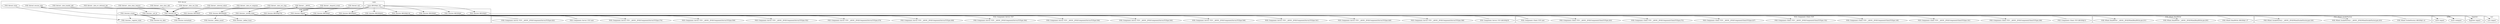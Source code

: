 digraph {
graph [overlap=false]
subgraph cluster_POE_Component_Server_TCP {
	label="POE::Component::Server::TCP";
	"POE::Component::Server::TCP::__ANON__[POE/Component/Server/TCP.pm:341]";
	"POE::Component::Server::TCP::__ANON__[POE/Component/Server/TCP.pm:548]";
	"POE::Component::Server::TCP::__ANON__[POE/Component/Server/TCP.pm:540]";
	"POE::Component::Server::TCP::__ANON__[POE/Component/Server/TCP.pm:549]";
	"POE::Component::Server::TCP::__ANON__[POE/Component/Server/TCP.pm:364]";
	"POE::Component::Server::TCP::__ANON__[POE/Component/Server/TCP.pm:408]";
	"POE::Component::Server::TCP::__ANON__[POE/Component/Server/TCP.pm:479]";
	"POE::Component::Server::TCP::__ANON__[POE/Component/Server/TCP.pm:352]";
	"POE::Component::Server::TCP::__ANON__[POE/Component/Server/TCP.pm:422]";
	"POE::Component::Server::TCP::__ANON__[POE/Component/Server/TCP.pm:509]";
	"POE::Component::Server::TCP::__ANON__[POE/Component/Server/TCP.pm:374]";
	"POE::Component::Server::TCP::new";
	"POE::Component::Server::TCP::__ANON__[POE/Component/Server/TCP.pm:389]";
	"POE::Component::Server::TCP::__ANON__[POE/Component/Server/TCP.pm:449]";
	"POE::Component::Server::TCP::BEGIN@30";
}
subgraph cluster_POE_Session {
	label="POE::Session";
	"POE::Session::BEGIN@704";
	"POE::Session::_invoke_state";
	"POE::Session::instantiate";
	"POE::Session::ID";
	"POE::Session::DESTROY";
	"POE::Session::BEGIN@144";
	"POE::Session::BEGIN@8";
	"POE::Session::import";
	"POE::Session::BEGIN@40";
	"POE::Session::try_alloc";
	"POE::Session::BEGIN@5";
	"POE::Session::_set_id";
	"POE::Session::BEGIN@84";
	"POE::Session::_define_assert";
	"POE::Session::BEGIN@9";
	"POE::Session::_register_state";
	"POE::Session::BEGIN@3";
	"POE::Session::create";
	"POE::Session::_define_trace";
	"POE::Session::BEGIN@63";
}
subgraph cluster_main {
	label="main";
	"main::BEGIN@1.36";
}
subgraph cluster_vars {
	label="vars";
	"vars::import";
}
subgraph cluster_POE_Component_Client_TCP {
	label="POE::Component::Client::TCP";
	"POE::Component::Client::TCP::__ANON__[POE/Component/Client/TCP.pm:149]";
	"POE::Component::Client::TCP::__ANON__[POE/Component/Client/TCP.pm:152]";
	"POE::Component::Client::TCP::__ANON__[POE/Component/Client/TCP.pm:227]";
	"POE::Component::Client::TCP::__ANON__[POE/Component/Client/TCP.pm:272]";
	"POE::Component::Client::TCP::__ANON__[POE/Component/Client/TCP.pm:263]";
	"POE::Component::Client::TCP::new";
	"POE::Component::Client::TCP::BEGIN@12";
	"POE::Component::Client::TCP::__ANON__[POE/Component/Client/TCP.pm:181]";
	"POE::Component::Client::TCP::__ANON__[POE/Component/Client/TCP.pm:298]";
}
subgraph cluster_POE_Kernel {
	label="POE::Kernel";
	"POE::Kernel::_internal_select";
	"POE::Kernel::_data_ses_free";
	"POE::Kernel::_data_alias_add";
	"POE::Kernel::state";
	"POE::Kernel::_data_alias_remove";
	"POE::Kernel::__ANON__";
	"POE::Kernel::_data_ses_stop";
	"POE::Kernel::_data_handle_add";
	"POE::Kernel::_data_ev_enqueue";
	"POE::Kernel::_data_ev_refcount_dec";
	"POE::Kernel::_dispatch_event";
	"POE::Kernel::call";
	"POE::Kernel::session_alloc";
}
subgraph cluster_POE_Wheel_ReadWrite {
	label="POE::Wheel::ReadWrite";
	"POE::Wheel::ReadWrite::__ANON__[POE/Wheel/ReadWrite.pm:231]";
	"POE::Wheel::ReadWrite::__ANON__[POE/Wheel/ReadWrite.pm:293]";
	"POE::Wheel::ReadWrite::BEGIN@1.37";
}
subgraph cluster_strict {
	label="strict";
	"strict::import";
	"strict::unimport";
}
subgraph cluster_Exporter {
	label="Exporter";
	"Exporter::import";
}
subgraph cluster_POE_Wheel_SocketFactory {
	label="POE::Wheel::SocketFactory";
	"POE::Wheel::SocketFactory::__ANON__[POE/Wheel/SocketFactory.pm:320]";
	"POE::Wheel::SocketFactory::__ANON__[POE/Wheel/SocketFactory.pm:203]";
	"POE::Wheel::SocketFactory::BEGIN@1.41";
}
"POE::Session::_invoke_state" -> "POE::Component::Server::TCP::__ANON__[POE/Component/Server/TCP.pm:548]";
"POE::Session::_invoke_state" -> "POE::Wheel::SocketFactory::__ANON__[POE/Wheel/SocketFactory.pm:203]";
"POE::Session::_invoke_state" -> "POE::Component::Client::TCP::__ANON__[POE/Component/Client/TCP.pm:181]";
"POE::Component::Server::TCP::new" -> "POE::Session::create";
"POE::Component::Client::TCP::new" -> "POE::Session::create";
"POE::Component::Server::TCP::__ANON__[POE/Component/Server/TCP.pm:422]" -> "POE::Session::create";
"POE::Session::_invoke_state" -> "POE::Component::Client::TCP::__ANON__[POE/Component/Client/TCP.pm:263]";
"POE::Session::BEGIN@3" -> "strict::import";
"POE::Component::Server::TCP::BEGIN@30" -> "POE::Session::import";
"POE::Wheel::ReadWrite::BEGIN@1.37" -> "POE::Session::import";
"POE::Component::Client::TCP::BEGIN@12" -> "POE::Session::import";
"main::BEGIN@1.36" -> "POE::Session::import";
"POE::Wheel::SocketFactory::BEGIN@1.41" -> "POE::Session::import";
"POE::Kernel::session_alloc" -> "POE::Session::_set_id";
"main::BEGIN@1.36" -> "POE::Session::BEGIN@3";
"main::BEGIN@1.36" -> "POE::Session::BEGIN@9";
"POE::Kernel::_data_ses_stop" -> "POE::Session::DESTROY";
"POE::Session::_invoke_state" -> "POE::Component::Server::TCP::__ANON__[POE/Component/Server/TCP.pm:449]";
"POE::Session::BEGIN@84" -> "POE::Kernel::__ANON__";
"POE::Session::_invoke_state" -> "POE::Component::Server::TCP::__ANON__[POE/Component/Server/TCP.pm:408]";
"POE::Session::try_alloc" -> "POE::Kernel::session_alloc";
"POE::Session::BEGIN@84" -> "POE::Session::_define_trace";
"POE::Kernel::_data_ev_refcount_dec" -> "POE::Session::ID";
"POE::Kernel::_data_ev_enqueue" -> "POE::Session::ID";
"POE::Kernel::_data_handle_add" -> "POE::Session::ID";
"POE::Kernel::session_alloc" -> "POE::Session::ID";
"POE::Kernel::_data_alias_add" -> "POE::Session::ID";
"POE::Kernel::_data_ses_free" -> "POE::Session::ID";
"POE::Kernel::_internal_select" -> "POE::Session::ID";
"POE::Component::Server::TCP::new" -> "POE::Session::ID";
"POE::Component::Client::TCP::new" -> "POE::Session::ID";
"POE::Kernel::_data_alias_remove" -> "POE::Session::ID";
"POE::Session::create" -> "POE::Session::instantiate";
"POE::Session::_invoke_state" -> "POE::Wheel::ReadWrite::__ANON__[POE/Wheel/ReadWrite.pm:231]";
"main::BEGIN@1.36" -> "POE::Session::BEGIN@40";
"POE::Session::_invoke_state" -> "POE::Component::Client::TCP::__ANON__[POE/Component/Client/TCP.pm:298]";
"POE::Session::_invoke_state" -> "POE::Component::Server::TCP::__ANON__[POE/Component/Server/TCP.pm:479]";
"POE::Session::_invoke_state" -> "POE::Component::Server::TCP::__ANON__[POE/Component/Server/TCP.pm:540]";
"main::BEGIN@1.36" -> "POE::Session::BEGIN@5";
"POE::Session::_invoke_state" -> "POE::Component::Server::TCP::__ANON__[POE/Component/Server/TCP.pm:549]";
"POE::Session::BEGIN@8" -> "Exporter::import";
"POE::Session::BEGIN@9" -> "Exporter::import";
"POE::Session::BEGIN@5" -> "vars::import";
"main::BEGIN@1.36" -> "POE::Session::BEGIN@84";
"POE::Session::_invoke_state" -> "POE::Component::Server::TCP::__ANON__[POE/Component/Server/TCP.pm:389]";
"POE::Session::_invoke_state" -> "POE::Wheel::SocketFactory::__ANON__[POE/Wheel/SocketFactory.pm:320]";
"POE::Kernel::_dispatch_event" -> "POE::Session::_invoke_state";
"POE::Kernel::call" -> "POE::Session::_invoke_state";
"POE::Session::create" -> "POE::Session::try_alloc";
"main::BEGIN@1.36" -> "POE::Session::BEGIN@8";
"POE::Session::_invoke_state" -> "POE::Wheel::ReadWrite::__ANON__[POE/Wheel/ReadWrite.pm:293]";
"POE::Session::_invoke_state" -> "POE::Component::Server::TCP::__ANON__[POE/Component/Server/TCP.pm:374]";
"main::BEGIN@1.36" -> "POE::Session::BEGIN@63";
"main::BEGIN@1.36" -> "POE::Session::BEGIN@144";
"POE::Session::BEGIN@84" -> "POE::Session::_define_assert";
"POE::Session::_invoke_state" -> "POE::Component::Client::TCP::__ANON__[POE/Component/Client/TCP.pm:272]";
"POE::Session::_invoke_state" -> "POE::Component::Server::TCP::__ANON__[POE/Component/Server/TCP.pm:352]";
"POE::Session::_invoke_state" -> "POE::Component::Server::TCP::__ANON__[POE/Component/Server/TCP.pm:509]";
"POE::Session::_invoke_state" -> "POE::Component::Client::TCP::__ANON__[POE/Component/Client/TCP.pm:227]";
"POE::Session::_invoke_state" -> "POE::Component::Client::TCP::__ANON__[POE/Component/Client/TCP.pm:149]";
"POE::Session::_invoke_state" -> "POE::Component::Client::TCP::__ANON__[POE/Component/Client/TCP.pm:152]";
"POE::Session::_invoke_state" -> "POE::Component::Server::TCP::__ANON__[POE/Component/Server/TCP.pm:364]";
"POE::Kernel::state" -> "POE::Session::_register_state";
"POE::Session::create" -> "POE::Session::_register_state";
"POE::Session::BEGIN@63" -> "strict::unimport";
"POE::Session::BEGIN@144" -> "strict::unimport";
"POE::Session::BEGIN@40" -> "strict::unimport";
"POE::Session::_invoke_state" -> "POE::Component::Server::TCP::__ANON__[POE/Component/Server/TCP.pm:341]";
"main::BEGIN@1.36" -> "POE::Session::BEGIN@704";
}

